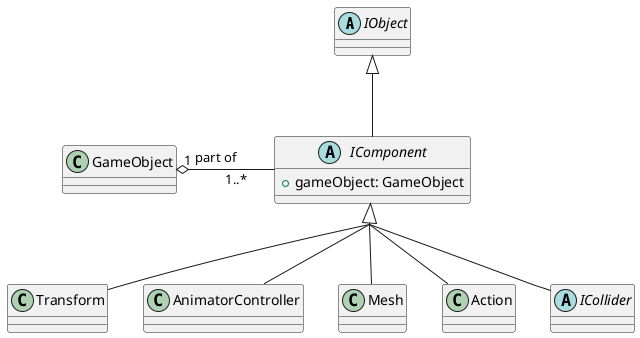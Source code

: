 @startuml
skinparam groupInheritance 3

abstract class IObject{}
class GameObject {}

abstract class IComponent {
    + gameObject: GameObject
}

class Transform {}
class AnimatorController {}
class Mesh {}
class Action {}
abstract class ICollider {}

IObject <|-- IComponent
IComponent "1..*" -left-o "1" GameObject: part of
IComponent <|-- Transform
IComponent <|-- Mesh
IComponent <|-- AnimatorController
IComponent <|-- ICollider
IComponent <|-- Action
@enduml
